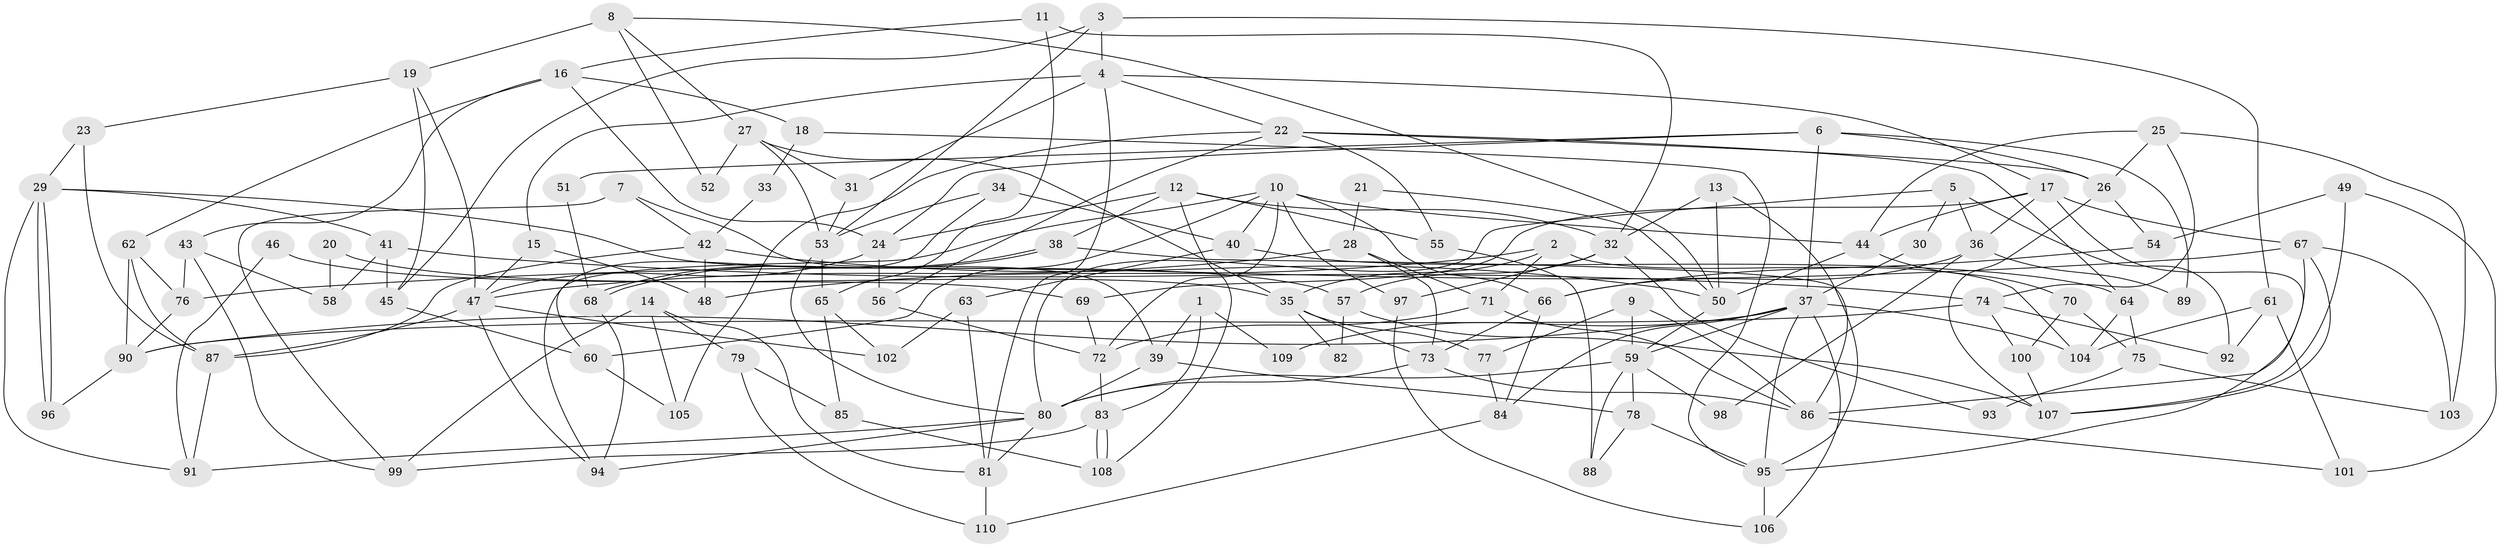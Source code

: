 // Generated by graph-tools (version 1.1) at 2025/02/03/09/25 03:02:09]
// undirected, 110 vertices, 220 edges
graph export_dot {
graph [start="1"]
  node [color=gray90,style=filled];
  1;
  2;
  3;
  4;
  5;
  6;
  7;
  8;
  9;
  10;
  11;
  12;
  13;
  14;
  15;
  16;
  17;
  18;
  19;
  20;
  21;
  22;
  23;
  24;
  25;
  26;
  27;
  28;
  29;
  30;
  31;
  32;
  33;
  34;
  35;
  36;
  37;
  38;
  39;
  40;
  41;
  42;
  43;
  44;
  45;
  46;
  47;
  48;
  49;
  50;
  51;
  52;
  53;
  54;
  55;
  56;
  57;
  58;
  59;
  60;
  61;
  62;
  63;
  64;
  65;
  66;
  67;
  68;
  69;
  70;
  71;
  72;
  73;
  74;
  75;
  76;
  77;
  78;
  79;
  80;
  81;
  82;
  83;
  84;
  85;
  86;
  87;
  88;
  89;
  90;
  91;
  92;
  93;
  94;
  95;
  96;
  97;
  98;
  99;
  100;
  101;
  102;
  103;
  104;
  105;
  106;
  107;
  108;
  109;
  110;
  1 -- 39;
  1 -- 83;
  1 -- 109;
  2 -- 71;
  2 -- 35;
  2 -- 48;
  2 -- 104;
  3 -- 61;
  3 -- 53;
  3 -- 4;
  3 -- 45;
  4 -- 17;
  4 -- 15;
  4 -- 22;
  4 -- 31;
  4 -- 81;
  5 -- 80;
  5 -- 36;
  5 -- 30;
  5 -- 92;
  6 -- 24;
  6 -- 26;
  6 -- 37;
  6 -- 51;
  6 -- 89;
  7 -- 42;
  7 -- 39;
  7 -- 99;
  8 -- 50;
  8 -- 19;
  8 -- 27;
  8 -- 52;
  9 -- 86;
  9 -- 59;
  9 -- 77;
  10 -- 66;
  10 -- 60;
  10 -- 40;
  10 -- 44;
  10 -- 72;
  10 -- 94;
  10 -- 97;
  11 -- 65;
  11 -- 16;
  11 -- 32;
  12 -- 108;
  12 -- 32;
  12 -- 24;
  12 -- 38;
  12 -- 55;
  13 -- 50;
  13 -- 95;
  13 -- 32;
  14 -- 99;
  14 -- 81;
  14 -- 79;
  14 -- 105;
  15 -- 47;
  15 -- 48;
  16 -- 62;
  16 -- 43;
  16 -- 18;
  16 -- 24;
  17 -- 95;
  17 -- 67;
  17 -- 36;
  17 -- 44;
  17 -- 69;
  18 -- 95;
  18 -- 33;
  19 -- 45;
  19 -- 23;
  19 -- 47;
  20 -- 58;
  20 -- 35;
  21 -- 28;
  21 -- 50;
  22 -- 56;
  22 -- 26;
  22 -- 55;
  22 -- 64;
  22 -- 105;
  23 -- 29;
  23 -- 87;
  24 -- 47;
  24 -- 56;
  25 -- 44;
  25 -- 74;
  25 -- 26;
  25 -- 103;
  26 -- 54;
  26 -- 107;
  27 -- 31;
  27 -- 35;
  27 -- 52;
  27 -- 53;
  28 -- 73;
  28 -- 47;
  28 -- 71;
  29 -- 96;
  29 -- 96;
  29 -- 57;
  29 -- 41;
  29 -- 91;
  30 -- 37;
  31 -- 53;
  32 -- 57;
  32 -- 93;
  32 -- 97;
  33 -- 42;
  34 -- 40;
  34 -- 53;
  34 -- 60;
  35 -- 73;
  35 -- 77;
  35 -- 82;
  36 -- 66;
  36 -- 89;
  36 -- 98;
  37 -- 59;
  37 -- 84;
  37 -- 90;
  37 -- 95;
  37 -- 104;
  37 -- 106;
  37 -- 109;
  38 -- 68;
  38 -- 68;
  38 -- 86;
  39 -- 80;
  39 -- 78;
  40 -- 64;
  40 -- 63;
  41 -- 45;
  41 -- 58;
  41 -- 74;
  42 -- 50;
  42 -- 48;
  42 -- 87;
  43 -- 99;
  43 -- 76;
  43 -- 58;
  44 -- 50;
  44 -- 70;
  45 -- 60;
  46 -- 91;
  46 -- 69;
  47 -- 87;
  47 -- 94;
  47 -- 102;
  49 -- 54;
  49 -- 107;
  49 -- 101;
  50 -- 59;
  51 -- 68;
  53 -- 80;
  53 -- 65;
  54 -- 66;
  55 -- 88;
  56 -- 72;
  57 -- 107;
  57 -- 82;
  59 -- 80;
  59 -- 88;
  59 -- 78;
  59 -- 98;
  60 -- 105;
  61 -- 104;
  61 -- 101;
  61 -- 92;
  62 -- 87;
  62 -- 90;
  62 -- 76;
  63 -- 81;
  63 -- 102;
  64 -- 104;
  64 -- 75;
  65 -- 102;
  65 -- 85;
  66 -- 73;
  66 -- 84;
  67 -- 107;
  67 -- 76;
  67 -- 86;
  67 -- 103;
  68 -- 94;
  69 -- 72;
  70 -- 75;
  70 -- 100;
  71 -- 86;
  71 -- 72;
  72 -- 83;
  73 -- 86;
  73 -- 80;
  74 -- 92;
  74 -- 90;
  74 -- 100;
  75 -- 103;
  75 -- 93;
  76 -- 90;
  77 -- 84;
  78 -- 95;
  78 -- 88;
  79 -- 110;
  79 -- 85;
  80 -- 94;
  80 -- 91;
  80 -- 81;
  81 -- 110;
  83 -- 108;
  83 -- 108;
  83 -- 99;
  84 -- 110;
  85 -- 108;
  86 -- 101;
  87 -- 91;
  90 -- 96;
  95 -- 106;
  97 -- 106;
  100 -- 107;
}
